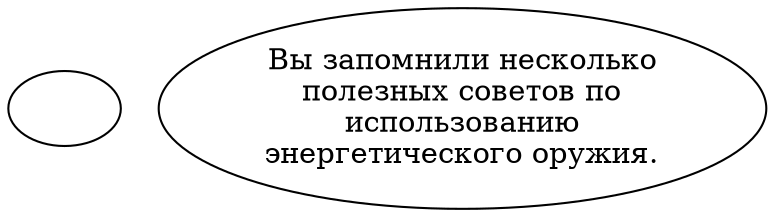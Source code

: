 digraph niCatPw5 {
  "start" [style=filled       fillcolor="#FFFFFF"       color="#000000"]
  "start" [label=""]
  "use_p_proc" [style=filled       fillcolor="#FFFFFF"       color="#000000"]
  "use_p_proc" [label="Вы запомнили несколько\nполезных советов по\nиспользованию\nэнергетического оружия."]
}
